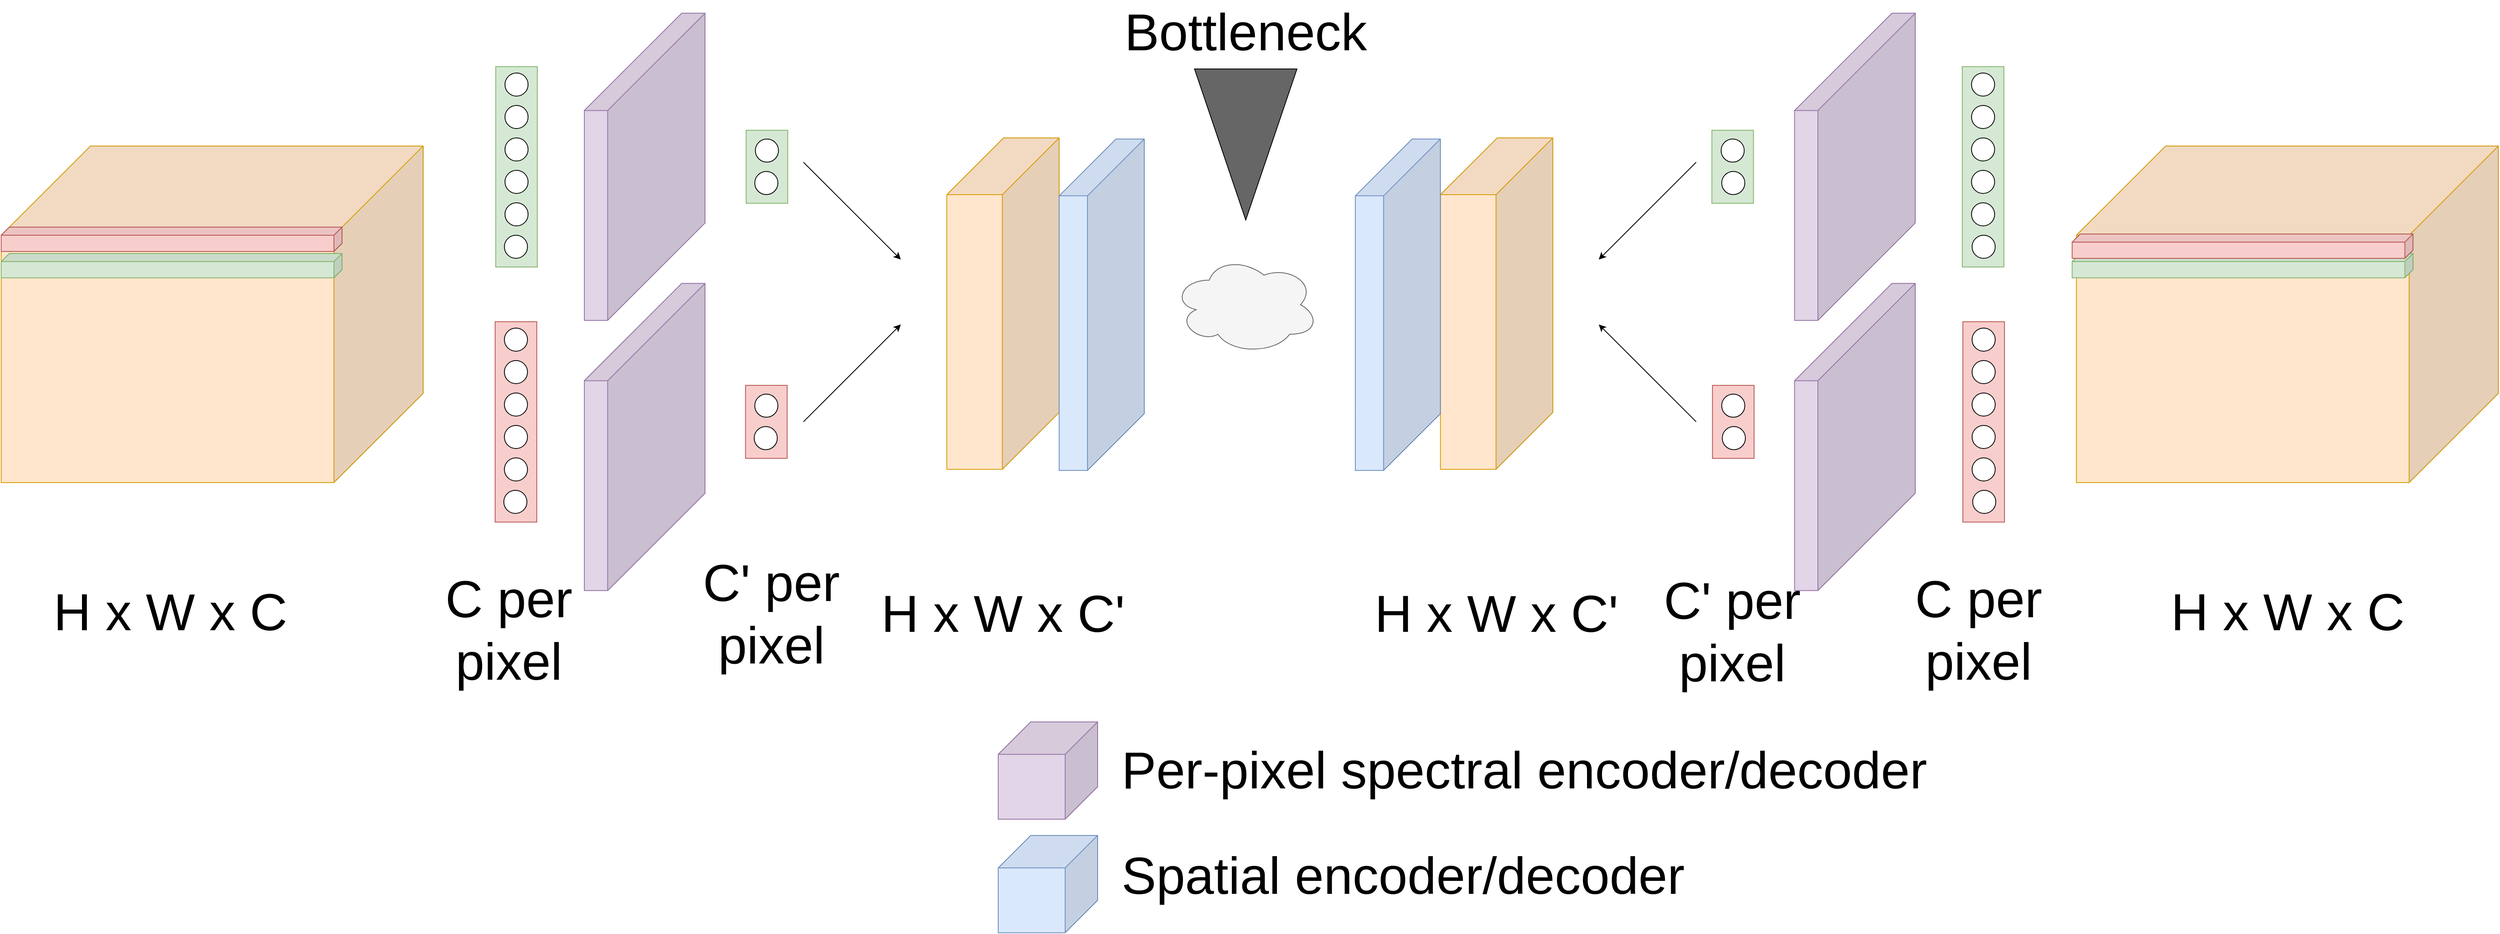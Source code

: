 <mxfile version="21.6.5" type="device">
  <diagram id="QJjx0-fPxzvcmYibJWj1" name="Page-1">
    <mxGraphModel dx="5736" dy="3528" grid="1" gridSize="10" guides="1" tooltips="1" connect="1" arrows="1" fold="1" page="0" pageScale="1" pageWidth="827" pageHeight="583" math="0" shadow="0">
      <root>
        <mxCell id="0" />
        <mxCell id="1" parent="0" />
        <mxCell id="Pfbvt9mmgzDX8GRQt6o7-91" value="" style="group;fontSize=64;fontStyle=0" parent="1" vertex="1" connectable="0">
          <mxGeometry x="1320" y="820" width="1300" height="120.0" as="geometry" />
        </mxCell>
        <mxCell id="Pfbvt9mmgzDX8GRQt6o7-93" value="Spatial encoder/decoder" style="text;html=1;strokeColor=none;fillColor=none;align=left;verticalAlign=middle;whiteSpace=wrap;rounded=0;fontStyle=0;fontSize=64;" parent="Pfbvt9mmgzDX8GRQt6o7-91" vertex="1">
          <mxGeometry x="150" width="750" height="120" as="geometry" />
        </mxCell>
        <mxCell id="Pfbvt9mmgzDX8GRQt6o7-89" value="" style="group;fontSize=64;fontStyle=0" parent="Pfbvt9mmgzDX8GRQt6o7-91" vertex="1" connectable="0">
          <mxGeometry y="-130" width="1300" height="120.0" as="geometry" />
        </mxCell>
        <mxCell id="Pfbvt9mmgzDX8GRQt6o7-74" value="" style="shape=cube;whiteSpace=wrap;html=1;boundedLbl=1;backgroundOutline=1;darkOpacity=0.05;darkOpacity2=0.1;size=40;direction=east;flipH=1;fillColor=#e1d5e7;strokeColor=#9673a6;fontSize=64;fontStyle=0" parent="Pfbvt9mmgzDX8GRQt6o7-89" vertex="1">
          <mxGeometry width="122.5" height="120" as="geometry" />
        </mxCell>
        <mxCell id="Pfbvt9mmgzDX8GRQt6o7-75" value="Per-pixel spectral encoder/decoder" style="text;html=1;strokeColor=none;fillColor=none;align=left;verticalAlign=middle;whiteSpace=wrap;rounded=0;fontStyle=0;fontSize=64;" parent="Pfbvt9mmgzDX8GRQt6o7-89" vertex="1">
          <mxGeometry x="150" width="1150" height="120" as="geometry" />
        </mxCell>
        <mxCell id="Pfbvt9mmgzDX8GRQt6o7-92" value="" style="shape=cube;whiteSpace=wrap;html=1;boundedLbl=1;backgroundOutline=1;darkOpacity=0.05;darkOpacity2=0.1;size=40;direction=east;flipH=1;fillColor=#dae8fc;strokeColor=#6c8ebf;fontSize=64;fontStyle=0" parent="1" vertex="1">
          <mxGeometry x="1320" y="830" width="122.5" height="120" as="geometry" />
        </mxCell>
        <mxCell id="Pfbvt9mmgzDX8GRQt6o7-97" value="" style="group;fontSize=64;fontStyle=0" parent="1" vertex="1" connectable="0">
          <mxGeometry x="1490.02" y="-200" width="269.99" height="271.25" as="geometry" />
        </mxCell>
        <mxCell id="Pfbvt9mmgzDX8GRQt6o7-83" value="" style="triangle;whiteSpace=wrap;html=1;fontSize=64;rotation=90;fillColor=#666666;fillStyle=auto;gradientColor=none;fontStyle=0" parent="Pfbvt9mmgzDX8GRQt6o7-97" vertex="1">
          <mxGeometry x="41.87" y="115" width="186.25" height="126.25" as="geometry" />
        </mxCell>
        <mxCell id="Pfbvt9mmgzDX8GRQt6o7-84" value="Bottleneck" style="text;html=1;strokeColor=none;fillColor=none;align=center;verticalAlign=middle;whiteSpace=wrap;rounded=0;fontSize=64;fontStyle=0" parent="Pfbvt9mmgzDX8GRQt6o7-97" vertex="1">
          <mxGeometry width="269.99" height="80" as="geometry" />
        </mxCell>
        <mxCell id="EQMsb6BerHFTLHmI9SeI-126" value="" style="ellipse;shape=cloud;whiteSpace=wrap;html=1;fillColor=#f5f5f5;fontColor=#333333;strokeColor=#666666;fontSize=64;fontStyle=0" parent="1" vertex="1">
          <mxGeometry x="1535.02" y="114.95" width="180" height="121.5" as="geometry" />
        </mxCell>
        <mxCell id="EQMsb6BerHFTLHmI9SeI-128" value="" style="group;fontSize=64;fontStyle=0" parent="1" vertex="1" connectable="0">
          <mxGeometry x="91.47" y="-183.78" width="1408.53" height="788.78" as="geometry" />
        </mxCell>
        <mxCell id="m_Qu8GIRGxHgYCqS1YG2-1" value="" style="shape=cube;whiteSpace=wrap;html=1;boundedLbl=1;backgroundOutline=1;darkOpacity=0.05;darkOpacity2=0.1;size=110;direction=east;flipH=1;fillColor=#ffe6cc;strokeColor=#d79b00;aspect=fixed;fontSize=64;fontStyle=0" parent="EQMsb6BerHFTLHmI9SeI-128" vertex="1">
          <mxGeometry y="163.78" width="520" height="415" as="geometry" />
        </mxCell>
        <mxCell id="m_Qu8GIRGxHgYCqS1YG2-2" value="&lt;font style=&quot;font-size: 64px;&quot;&gt;H x W x C&lt;/font&gt;" style="text;html=1;strokeColor=none;fillColor=none;align=center;verticalAlign=middle;whiteSpace=wrap;rounded=0;fontSize=64;aspect=fixed;fontStyle=0" parent="EQMsb6BerHFTLHmI9SeI-128" vertex="1">
          <mxGeometry x="53.78" y="688.78" width="309.5" height="100" as="geometry" />
        </mxCell>
        <mxCell id="Pfbvt9mmgzDX8GRQt6o7-2" value="" style="shape=cube;whiteSpace=wrap;html=1;boundedLbl=1;backgroundOutline=1;darkOpacity=0.05;darkOpacity2=0.1;flipH=1;size=10;fillColor=#f8cecc;strokeColor=#b85450;aspect=fixed;fontSize=64;fontStyle=0" parent="EQMsb6BerHFTLHmI9SeI-128" vertex="1">
          <mxGeometry y="263.78" width="420" height="30" as="geometry" />
        </mxCell>
        <mxCell id="Pfbvt9mmgzDX8GRQt6o7-66" value="C per pixel" style="text;html=1;strokeColor=none;fillColor=none;align=center;verticalAlign=middle;whiteSpace=wrap;rounded=0;fontSize=64;aspect=fixed;fontStyle=0" parent="EQMsb6BerHFTLHmI9SeI-128" vertex="1">
          <mxGeometry x="510.75" y="723.78" width="230" height="74.31" as="geometry" />
        </mxCell>
        <mxCell id="EQMsb6BerHFTLHmI9SeI-64" value="" style="shape=cube;whiteSpace=wrap;html=1;boundedLbl=1;backgroundOutline=1;darkOpacity=0.05;darkOpacity2=0.1;flipH=1;size=10;fillColor=#d5e8d4;strokeColor=#82b366;aspect=fixed;fontSize=64;fontStyle=0" parent="EQMsb6BerHFTLHmI9SeI-128" vertex="1">
          <mxGeometry y="296.28" width="420" height="30" as="geometry" />
        </mxCell>
        <mxCell id="EQMsb6BerHFTLHmI9SeI-65" value="" style="rounded=0;whiteSpace=wrap;html=1;rotation=-90;fillColor=#d5e8d4;strokeColor=#82b366;fontSize=64;fontStyle=0" parent="EQMsb6BerHFTLHmI9SeI-128" vertex="1">
          <mxGeometry x="511.47" y="163.78" width="247.06" height="51.31" as="geometry" />
        </mxCell>
        <mxCell id="EQMsb6BerHFTLHmI9SeI-73" value="" style="ellipse;whiteSpace=wrap;html=1;aspect=fixed;fontSize=64;fontStyle=0" parent="EQMsb6BerHFTLHmI9SeI-128" vertex="1">
          <mxGeometry x="620.75" y="73.78" width="28.5" height="28.5" as="geometry" />
        </mxCell>
        <mxCell id="EQMsb6BerHFTLHmI9SeI-75" value="" style="shape=cube;whiteSpace=wrap;html=1;boundedLbl=1;backgroundOutline=1;darkOpacity=0.05;darkOpacity2=0.1;flipV=0;flipH=1;fillColor=#e1d5e7;strokeColor=#9673a6;size=120;fontSize=64;fontStyle=0" parent="EQMsb6BerHFTLHmI9SeI-128" vertex="1">
          <mxGeometry x="718.53" y="333.15" width="148.75" height="378.75" as="geometry" />
        </mxCell>
        <mxCell id="EQMsb6BerHFTLHmI9SeI-76" value="" style="ellipse;whiteSpace=wrap;html=1;aspect=fixed;fontSize=64;fontStyle=0" parent="EQMsb6BerHFTLHmI9SeI-128" vertex="1">
          <mxGeometry x="620.75" y="113.78" width="28.5" height="28.5" as="geometry" />
        </mxCell>
        <mxCell id="EQMsb6BerHFTLHmI9SeI-77" value="" style="ellipse;whiteSpace=wrap;html=1;aspect=fixed;fontSize=64;fontStyle=0" parent="EQMsb6BerHFTLHmI9SeI-128" vertex="1">
          <mxGeometry x="620.75" y="153.78" width="28.5" height="28.5" as="geometry" />
        </mxCell>
        <mxCell id="EQMsb6BerHFTLHmI9SeI-78" value="" style="ellipse;whiteSpace=wrap;html=1;aspect=fixed;fontSize=64;fontStyle=0" parent="EQMsb6BerHFTLHmI9SeI-128" vertex="1">
          <mxGeometry x="620.75" y="193.78" width="28.5" height="28.5" as="geometry" />
        </mxCell>
        <mxCell id="EQMsb6BerHFTLHmI9SeI-79" value="" style="ellipse;whiteSpace=wrap;html=1;aspect=fixed;fontSize=64;fontStyle=0" parent="EQMsb6BerHFTLHmI9SeI-128" vertex="1">
          <mxGeometry x="620.75" y="233.78" width="28.5" height="28.5" as="geometry" />
        </mxCell>
        <mxCell id="EQMsb6BerHFTLHmI9SeI-80" value="" style="ellipse;whiteSpace=wrap;html=1;aspect=fixed;fontSize=64;fontStyle=0" parent="EQMsb6BerHFTLHmI9SeI-128" vertex="1">
          <mxGeometry x="620.03" y="273.78" width="28.5" height="28.5" as="geometry" />
        </mxCell>
        <mxCell id="EQMsb6BerHFTLHmI9SeI-88" value="" style="rounded=0;whiteSpace=wrap;html=1;rotation=-90;fillColor=#f8cecc;strokeColor=#b85450;fontSize=64;fontStyle=0" parent="EQMsb6BerHFTLHmI9SeI-128" vertex="1">
          <mxGeometry x="510.75" y="478.28" width="247.06" height="51.31" as="geometry" />
        </mxCell>
        <mxCell id="EQMsb6BerHFTLHmI9SeI-89" value="" style="ellipse;whiteSpace=wrap;html=1;aspect=fixed;fontSize=64;fontStyle=0" parent="EQMsb6BerHFTLHmI9SeI-128" vertex="1">
          <mxGeometry x="620.03" y="388.28" width="28.5" height="28.5" as="geometry" />
        </mxCell>
        <mxCell id="EQMsb6BerHFTLHmI9SeI-90" value="" style="ellipse;whiteSpace=wrap;html=1;aspect=fixed;fontSize=64;fontStyle=0" parent="EQMsb6BerHFTLHmI9SeI-128" vertex="1">
          <mxGeometry x="620.03" y="428.28" width="28.5" height="28.5" as="geometry" />
        </mxCell>
        <mxCell id="EQMsb6BerHFTLHmI9SeI-91" value="" style="ellipse;whiteSpace=wrap;html=1;aspect=fixed;fontSize=64;fontStyle=0" parent="EQMsb6BerHFTLHmI9SeI-128" vertex="1">
          <mxGeometry x="620.03" y="468.28" width="28.5" height="28.5" as="geometry" />
        </mxCell>
        <mxCell id="EQMsb6BerHFTLHmI9SeI-92" value="" style="ellipse;whiteSpace=wrap;html=1;aspect=fixed;fontSize=64;fontStyle=0" parent="EQMsb6BerHFTLHmI9SeI-128" vertex="1">
          <mxGeometry x="620.03" y="508.28" width="28.5" height="28.5" as="geometry" />
        </mxCell>
        <mxCell id="EQMsb6BerHFTLHmI9SeI-93" value="" style="ellipse;whiteSpace=wrap;html=1;aspect=fixed;fontSize=64;fontStyle=0" parent="EQMsb6BerHFTLHmI9SeI-128" vertex="1">
          <mxGeometry x="620.03" y="548.28" width="28.5" height="28.5" as="geometry" />
        </mxCell>
        <mxCell id="EQMsb6BerHFTLHmI9SeI-94" value="" style="ellipse;whiteSpace=wrap;html=1;aspect=fixed;fontSize=64;fontStyle=0" parent="EQMsb6BerHFTLHmI9SeI-128" vertex="1">
          <mxGeometry x="619.31" y="588.28" width="28.5" height="28.5" as="geometry" />
        </mxCell>
        <mxCell id="EQMsb6BerHFTLHmI9SeI-102" value="" style="shape=cube;whiteSpace=wrap;html=1;boundedLbl=1;backgroundOutline=1;darkOpacity=0.05;darkOpacity2=0.1;flipV=0;flipH=1;fillColor=#e1d5e7;strokeColor=#9673a6;size=120;fontSize=64;fontStyle=0" parent="EQMsb6BerHFTLHmI9SeI-128" vertex="1">
          <mxGeometry x="718.53" width="148.75" height="378.75" as="geometry" />
        </mxCell>
        <mxCell id="EQMsb6BerHFTLHmI9SeI-103" value="" style="rounded=0;whiteSpace=wrap;html=1;rotation=-90;fillColor=#d5e8d4;strokeColor=#82b366;fontSize=64;fontStyle=0" parent="EQMsb6BerHFTLHmI9SeI-128" vertex="1">
          <mxGeometry x="898.53" y="163.72" width="90" height="51.31" as="geometry" />
        </mxCell>
        <mxCell id="EQMsb6BerHFTLHmI9SeI-108" value="" style="ellipse;whiteSpace=wrap;html=1;aspect=fixed;fontSize=64;fontStyle=0" parent="EQMsb6BerHFTLHmI9SeI-128" vertex="1">
          <mxGeometry x="929.28" y="155.19" width="28.5" height="28.5" as="geometry" />
        </mxCell>
        <mxCell id="EQMsb6BerHFTLHmI9SeI-109" value="" style="ellipse;whiteSpace=wrap;html=1;aspect=fixed;fontSize=64;fontStyle=0" parent="EQMsb6BerHFTLHmI9SeI-128" vertex="1">
          <mxGeometry x="928.56" y="195.19" width="28.5" height="28.5" as="geometry" />
        </mxCell>
        <mxCell id="EQMsb6BerHFTLHmI9SeI-115" value="" style="rounded=0;whiteSpace=wrap;html=1;rotation=-90;fillColor=#f8cecc;strokeColor=#b85450;fontSize=64;fontStyle=0" parent="EQMsb6BerHFTLHmI9SeI-128" vertex="1">
          <mxGeometry x="897.81" y="478.22" width="90" height="51.31" as="geometry" />
        </mxCell>
        <mxCell id="EQMsb6BerHFTLHmI9SeI-116" value="" style="ellipse;whiteSpace=wrap;html=1;aspect=fixed;fontSize=64;fontStyle=0" parent="EQMsb6BerHFTLHmI9SeI-128" vertex="1">
          <mxGeometry x="928.56" y="469.69" width="28.5" height="28.5" as="geometry" />
        </mxCell>
        <mxCell id="EQMsb6BerHFTLHmI9SeI-117" value="" style="ellipse;whiteSpace=wrap;html=1;aspect=fixed;fontSize=64;fontStyle=0" parent="EQMsb6BerHFTLHmI9SeI-128" vertex="1">
          <mxGeometry x="927.84" y="509.69" width="28.5" height="28.5" as="geometry" />
        </mxCell>
        <mxCell id="EQMsb6BerHFTLHmI9SeI-118" value="" style="endArrow=classic;html=1;rounded=0;fontSize=64;fontStyle=0" parent="EQMsb6BerHFTLHmI9SeI-128" edge="1">
          <mxGeometry width="50" height="50" relative="1" as="geometry">
            <mxPoint x="988.53" y="183.78" as="sourcePoint" />
            <mxPoint x="1108.53" y="303.78" as="targetPoint" />
          </mxGeometry>
        </mxCell>
        <mxCell id="EQMsb6BerHFTLHmI9SeI-119" value="" style="endArrow=classic;html=1;rounded=0;fontSize=64;fontStyle=0" parent="EQMsb6BerHFTLHmI9SeI-128" edge="1">
          <mxGeometry width="50" height="50" relative="1" as="geometry">
            <mxPoint x="988.53" y="503.78" as="sourcePoint" />
            <mxPoint x="1108.53" y="383.78" as="targetPoint" />
          </mxGeometry>
        </mxCell>
        <mxCell id="EQMsb6BerHFTLHmI9SeI-120" value="" style="shape=cube;whiteSpace=wrap;html=1;boundedLbl=1;backgroundOutline=1;darkOpacity=0.05;darkOpacity2=0.1;size=70;direction=east;flipH=1;fillColor=#ffe6cc;strokeColor=#d79b00;flipV=0;fontSize=64;fontStyle=0" parent="EQMsb6BerHFTLHmI9SeI-128" vertex="1">
          <mxGeometry x="1165.16" y="153.78" width="138.5" height="408.59" as="geometry" />
        </mxCell>
        <mxCell id="EQMsb6BerHFTLHmI9SeI-121" value="H x W x C&#39;" style="text;html=1;strokeColor=none;fillColor=none;align=center;verticalAlign=middle;whiteSpace=wrap;rounded=0;fontSize=64;aspect=fixed;fontStyle=0" parent="EQMsb6BerHFTLHmI9SeI-128" vertex="1">
          <mxGeometry x="1079.66" y="690.63" width="309.5" height="100" as="geometry" />
        </mxCell>
        <mxCell id="EQMsb6BerHFTLHmI9SeI-123" value="" style="shape=cube;whiteSpace=wrap;html=1;boundedLbl=1;backgroundOutline=1;darkOpacity=0.05;darkOpacity2=0.1;size=70;direction=east;flipH=1;fillColor=#dae8fc;strokeColor=#6c8ebf;flipV=0;fontSize=64;fontStyle=0" parent="EQMsb6BerHFTLHmI9SeI-128" vertex="1">
          <mxGeometry x="1303.66" y="155.19" width="104.87" height="408.59" as="geometry" />
        </mxCell>
        <mxCell id="EQMsb6BerHFTLHmI9SeI-162" value="C&#39; per pixel" style="text;html=1;strokeColor=none;fillColor=none;align=center;verticalAlign=middle;whiteSpace=wrap;rounded=0;fontSize=64;aspect=fixed;fontStyle=0" parent="EQMsb6BerHFTLHmI9SeI-128" vertex="1">
          <mxGeometry x="828.53" y="701.62" width="241.47" height="78.02" as="geometry" />
        </mxCell>
        <mxCell id="EQMsb6BerHFTLHmI9SeI-129" value="" style="group;flipH=1;fontSize=64;fontStyle=0" parent="1" vertex="1" connectable="0">
          <mxGeometry x="1760.01" y="-183.78" width="1408.53" height="788.78" as="geometry" />
        </mxCell>
        <mxCell id="EQMsb6BerHFTLHmI9SeI-130" value="" style="shape=cube;whiteSpace=wrap;html=1;boundedLbl=1;backgroundOutline=1;darkOpacity=0.05;darkOpacity2=0.1;size=110;direction=east;flipH=1;fillColor=#ffe6cc;strokeColor=#d79b00;aspect=fixed;fontSize=64;fontStyle=0" parent="EQMsb6BerHFTLHmI9SeI-129" vertex="1">
          <mxGeometry x="888.53" y="163.78" width="520" height="415" as="geometry" />
        </mxCell>
        <mxCell id="EQMsb6BerHFTLHmI9SeI-131" value="H x W x C" style="text;html=1;strokeColor=none;fillColor=none;align=center;verticalAlign=middle;whiteSpace=wrap;rounded=0;fontSize=64;aspect=fixed;fontStyle=0" parent="EQMsb6BerHFTLHmI9SeI-129" vertex="1">
          <mxGeometry x="993.78" y="688.78" width="309.5" height="100" as="geometry" />
        </mxCell>
        <mxCell id="EQMsb6BerHFTLHmI9SeI-133" value="C per pixel" style="text;html=1;strokeColor=none;fillColor=none;align=center;verticalAlign=middle;whiteSpace=wrap;rounded=0;fontSize=64;aspect=fixed;fontStyle=0" parent="EQMsb6BerHFTLHmI9SeI-129" vertex="1">
          <mxGeometry x="653.28" y="723.78" width="230" height="74.31" as="geometry" />
        </mxCell>
        <mxCell id="EQMsb6BerHFTLHmI9SeI-135" value="" style="rounded=0;whiteSpace=wrap;html=1;rotation=-90;fillColor=#d5e8d4;strokeColor=#82b366;fontSize=64;fontStyle=0" parent="EQMsb6BerHFTLHmI9SeI-129" vertex="1">
          <mxGeometry x="650.0" y="163.78" width="247.06" height="51.31" as="geometry" />
        </mxCell>
        <mxCell id="EQMsb6BerHFTLHmI9SeI-136" value="" style="ellipse;whiteSpace=wrap;html=1;aspect=fixed;fontSize=64;fontStyle=0" parent="EQMsb6BerHFTLHmI9SeI-129" vertex="1">
          <mxGeometry x="759.28" y="73.78" width="28.5" height="28.5" as="geometry" />
        </mxCell>
        <mxCell id="EQMsb6BerHFTLHmI9SeI-137" value="" style="shape=cube;whiteSpace=wrap;html=1;boundedLbl=1;backgroundOutline=1;darkOpacity=0.05;darkOpacity2=0.1;flipV=0;flipH=1;fillColor=#e1d5e7;strokeColor=#9673a6;size=120;fontSize=64;fontStyle=0" parent="EQMsb6BerHFTLHmI9SeI-129" vertex="1">
          <mxGeometry x="541.25" y="333.15" width="148.75" height="378.75" as="geometry" />
        </mxCell>
        <mxCell id="EQMsb6BerHFTLHmI9SeI-138" value="" style="ellipse;whiteSpace=wrap;html=1;aspect=fixed;fontSize=64;fontStyle=0" parent="EQMsb6BerHFTLHmI9SeI-129" vertex="1">
          <mxGeometry x="759.28" y="113.78" width="28.5" height="28.5" as="geometry" />
        </mxCell>
        <mxCell id="EQMsb6BerHFTLHmI9SeI-139" value="" style="ellipse;whiteSpace=wrap;html=1;aspect=fixed;fontSize=64;fontStyle=0" parent="EQMsb6BerHFTLHmI9SeI-129" vertex="1">
          <mxGeometry x="759.28" y="153.78" width="28.5" height="28.5" as="geometry" />
        </mxCell>
        <mxCell id="EQMsb6BerHFTLHmI9SeI-140" value="" style="ellipse;whiteSpace=wrap;html=1;aspect=fixed;fontSize=64;fontStyle=0" parent="EQMsb6BerHFTLHmI9SeI-129" vertex="1">
          <mxGeometry x="759.28" y="193.78" width="28.5" height="28.5" as="geometry" />
        </mxCell>
        <mxCell id="EQMsb6BerHFTLHmI9SeI-141" value="" style="ellipse;whiteSpace=wrap;html=1;aspect=fixed;fontSize=64;fontStyle=0" parent="EQMsb6BerHFTLHmI9SeI-129" vertex="1">
          <mxGeometry x="759.28" y="233.78" width="28.5" height="28.5" as="geometry" />
        </mxCell>
        <mxCell id="EQMsb6BerHFTLHmI9SeI-142" value="" style="ellipse;whiteSpace=wrap;html=1;aspect=fixed;fontSize=64;fontStyle=0" parent="EQMsb6BerHFTLHmI9SeI-129" vertex="1">
          <mxGeometry x="760.0" y="273.78" width="28.5" height="28.5" as="geometry" />
        </mxCell>
        <mxCell id="EQMsb6BerHFTLHmI9SeI-143" value="" style="rounded=0;whiteSpace=wrap;html=1;rotation=-90;fillColor=#f8cecc;strokeColor=#b85450;fontSize=64;fontStyle=0" parent="EQMsb6BerHFTLHmI9SeI-129" vertex="1">
          <mxGeometry x="650.72" y="478.28" width="247.06" height="51.31" as="geometry" />
        </mxCell>
        <mxCell id="EQMsb6BerHFTLHmI9SeI-144" value="" style="ellipse;whiteSpace=wrap;html=1;aspect=fixed;fontSize=64;fontStyle=0" parent="EQMsb6BerHFTLHmI9SeI-129" vertex="1">
          <mxGeometry x="760.0" y="388.28" width="28.5" height="28.5" as="geometry" />
        </mxCell>
        <mxCell id="EQMsb6BerHFTLHmI9SeI-145" value="" style="ellipse;whiteSpace=wrap;html=1;aspect=fixed;fontSize=64;fontStyle=0" parent="EQMsb6BerHFTLHmI9SeI-129" vertex="1">
          <mxGeometry x="760.0" y="428.28" width="28.5" height="28.5" as="geometry" />
        </mxCell>
        <mxCell id="EQMsb6BerHFTLHmI9SeI-146" value="" style="ellipse;whiteSpace=wrap;html=1;aspect=fixed;fontSize=64;fontStyle=0" parent="EQMsb6BerHFTLHmI9SeI-129" vertex="1">
          <mxGeometry x="760.0" y="468.28" width="28.5" height="28.5" as="geometry" />
        </mxCell>
        <mxCell id="EQMsb6BerHFTLHmI9SeI-147" value="" style="ellipse;whiteSpace=wrap;html=1;aspect=fixed;fontSize=64;fontStyle=0" parent="EQMsb6BerHFTLHmI9SeI-129" vertex="1">
          <mxGeometry x="760.0" y="508.28" width="28.5" height="28.5" as="geometry" />
        </mxCell>
        <mxCell id="EQMsb6BerHFTLHmI9SeI-148" value="" style="ellipse;whiteSpace=wrap;html=1;aspect=fixed;fontSize=64;fontStyle=0" parent="EQMsb6BerHFTLHmI9SeI-129" vertex="1">
          <mxGeometry x="760.0" y="548.28" width="28.5" height="28.5" as="geometry" />
        </mxCell>
        <mxCell id="EQMsb6BerHFTLHmI9SeI-149" value="" style="ellipse;whiteSpace=wrap;html=1;aspect=fixed;fontSize=64;fontStyle=0" parent="EQMsb6BerHFTLHmI9SeI-129" vertex="1">
          <mxGeometry x="760.72" y="588.28" width="28.5" height="28.5" as="geometry" />
        </mxCell>
        <mxCell id="EQMsb6BerHFTLHmI9SeI-150" value="" style="shape=cube;whiteSpace=wrap;html=1;boundedLbl=1;backgroundOutline=1;darkOpacity=0.05;darkOpacity2=0.1;flipV=0;flipH=1;fillColor=#e1d5e7;strokeColor=#9673a6;size=120;fontSize=64;fontStyle=0" parent="EQMsb6BerHFTLHmI9SeI-129" vertex="1">
          <mxGeometry x="541.25" width="148.75" height="378.75" as="geometry" />
        </mxCell>
        <mxCell id="EQMsb6BerHFTLHmI9SeI-151" value="" style="rounded=0;whiteSpace=wrap;html=1;rotation=-90;fillColor=#d5e8d4;strokeColor=#82b366;fontSize=64;fontStyle=0" parent="EQMsb6BerHFTLHmI9SeI-129" vertex="1">
          <mxGeometry x="420.0" y="163.72" width="90" height="51.31" as="geometry" />
        </mxCell>
        <mxCell id="EQMsb6BerHFTLHmI9SeI-152" value="" style="ellipse;whiteSpace=wrap;html=1;aspect=fixed;fontSize=64;fontStyle=0" parent="EQMsb6BerHFTLHmI9SeI-129" vertex="1">
          <mxGeometry x="450.75" y="155.19" width="28.5" height="28.5" as="geometry" />
        </mxCell>
        <mxCell id="EQMsb6BerHFTLHmI9SeI-153" value="" style="ellipse;whiteSpace=wrap;html=1;aspect=fixed;fontSize=64;fontStyle=0" parent="EQMsb6BerHFTLHmI9SeI-129" vertex="1">
          <mxGeometry x="451.47" y="195.19" width="28.5" height="28.5" as="geometry" />
        </mxCell>
        <mxCell id="EQMsb6BerHFTLHmI9SeI-154" value="" style="rounded=0;whiteSpace=wrap;html=1;rotation=-90;fillColor=#f8cecc;strokeColor=#b85450;fontSize=64;fontStyle=0" parent="EQMsb6BerHFTLHmI9SeI-129" vertex="1">
          <mxGeometry x="420.72" y="478.22" width="90" height="51.31" as="geometry" />
        </mxCell>
        <mxCell id="EQMsb6BerHFTLHmI9SeI-155" value="" style="ellipse;whiteSpace=wrap;html=1;aspect=fixed;fontSize=64;fontStyle=0" parent="EQMsb6BerHFTLHmI9SeI-129" vertex="1">
          <mxGeometry x="451.47" y="469.69" width="28.5" height="28.5" as="geometry" />
        </mxCell>
        <mxCell id="EQMsb6BerHFTLHmI9SeI-156" value="" style="ellipse;whiteSpace=wrap;html=1;aspect=fixed;fontSize=64;fontStyle=0" parent="EQMsb6BerHFTLHmI9SeI-129" vertex="1">
          <mxGeometry x="452.19" y="509.69" width="28.5" height="28.5" as="geometry" />
        </mxCell>
        <mxCell id="EQMsb6BerHFTLHmI9SeI-157" value="" style="endArrow=classic;html=1;rounded=0;fontSize=64;fontStyle=0" parent="EQMsb6BerHFTLHmI9SeI-129" edge="1">
          <mxGeometry width="50" height="50" relative="1" as="geometry">
            <mxPoint x="420.0" y="183.78" as="sourcePoint" />
            <mxPoint x="300.0" y="303.78" as="targetPoint" />
          </mxGeometry>
        </mxCell>
        <mxCell id="EQMsb6BerHFTLHmI9SeI-158" value="" style="endArrow=classic;html=1;rounded=0;fontSize=64;fontStyle=0" parent="EQMsb6BerHFTLHmI9SeI-129" edge="1">
          <mxGeometry width="50" height="50" relative="1" as="geometry">
            <mxPoint x="420.0" y="503.78" as="sourcePoint" />
            <mxPoint x="300.0" y="383.78" as="targetPoint" />
          </mxGeometry>
        </mxCell>
        <mxCell id="EQMsb6BerHFTLHmI9SeI-159" value="" style="shape=cube;whiteSpace=wrap;html=1;boundedLbl=1;backgroundOutline=1;darkOpacity=0.05;darkOpacity2=0.1;size=70;direction=east;flipH=1;fillColor=#ffe6cc;strokeColor=#d79b00;flipV=0;fontSize=64;fontStyle=0" parent="EQMsb6BerHFTLHmI9SeI-129" vertex="1">
          <mxGeometry x="104.87" y="153.78" width="138.5" height="408.59" as="geometry" />
        </mxCell>
        <mxCell id="EQMsb6BerHFTLHmI9SeI-160" value="H x W x C&#39;" style="text;html=1;strokeColor=none;fillColor=none;align=center;verticalAlign=middle;whiteSpace=wrap;rounded=0;fontSize=64;aspect=fixed;fontStyle=0" parent="EQMsb6BerHFTLHmI9SeI-129" vertex="1">
          <mxGeometry x="19.37" y="690.64" width="309.5" height="100" as="geometry" />
        </mxCell>
        <mxCell id="EQMsb6BerHFTLHmI9SeI-161" value="" style="shape=cube;whiteSpace=wrap;html=1;boundedLbl=1;backgroundOutline=1;darkOpacity=0.05;darkOpacity2=0.1;size=70;direction=east;flipH=1;fillColor=#dae8fc;strokeColor=#6c8ebf;flipV=0;fontSize=64;fontStyle=0" parent="EQMsb6BerHFTLHmI9SeI-129" vertex="1">
          <mxGeometry x="-3.411e-13" y="155.19" width="104.87" height="408.59" as="geometry" />
        </mxCell>
        <mxCell id="EQMsb6BerHFTLHmI9SeI-134" value="" style="shape=cube;whiteSpace=wrap;html=1;boundedLbl=1;backgroundOutline=1;darkOpacity=0.05;darkOpacity2=0.1;flipH=1;size=10;fillColor=#d5e8d4;strokeColor=#82b366;aspect=fixed;fontSize=64;fontStyle=0" parent="EQMsb6BerHFTLHmI9SeI-129" vertex="1">
          <mxGeometry x="883.28" y="296.28" width="420" height="30" as="geometry" />
        </mxCell>
        <mxCell id="EQMsb6BerHFTLHmI9SeI-163" value="C&#39; per pixel" style="text;html=1;strokeColor=none;fillColor=none;align=center;verticalAlign=middle;whiteSpace=wrap;rounded=0;fontSize=64;aspect=fixed;fontStyle=0" parent="EQMsb6BerHFTLHmI9SeI-129" vertex="1">
          <mxGeometry x="344.26" y="723.78" width="241.47" height="78.02" as="geometry" />
        </mxCell>
        <mxCell id="EQMsb6BerHFTLHmI9SeI-132" value="" style="shape=cube;whiteSpace=wrap;html=1;boundedLbl=1;backgroundOutline=1;darkOpacity=0.05;darkOpacity2=0.1;flipH=1;size=10;fillColor=#f8cecc;strokeColor=#b85450;aspect=fixed;fontSize=64;fontStyle=0" parent="EQMsb6BerHFTLHmI9SeI-129" vertex="1">
          <mxGeometry x="883.28" y="272.28" width="420" height="30" as="geometry" />
        </mxCell>
      </root>
    </mxGraphModel>
  </diagram>
</mxfile>
